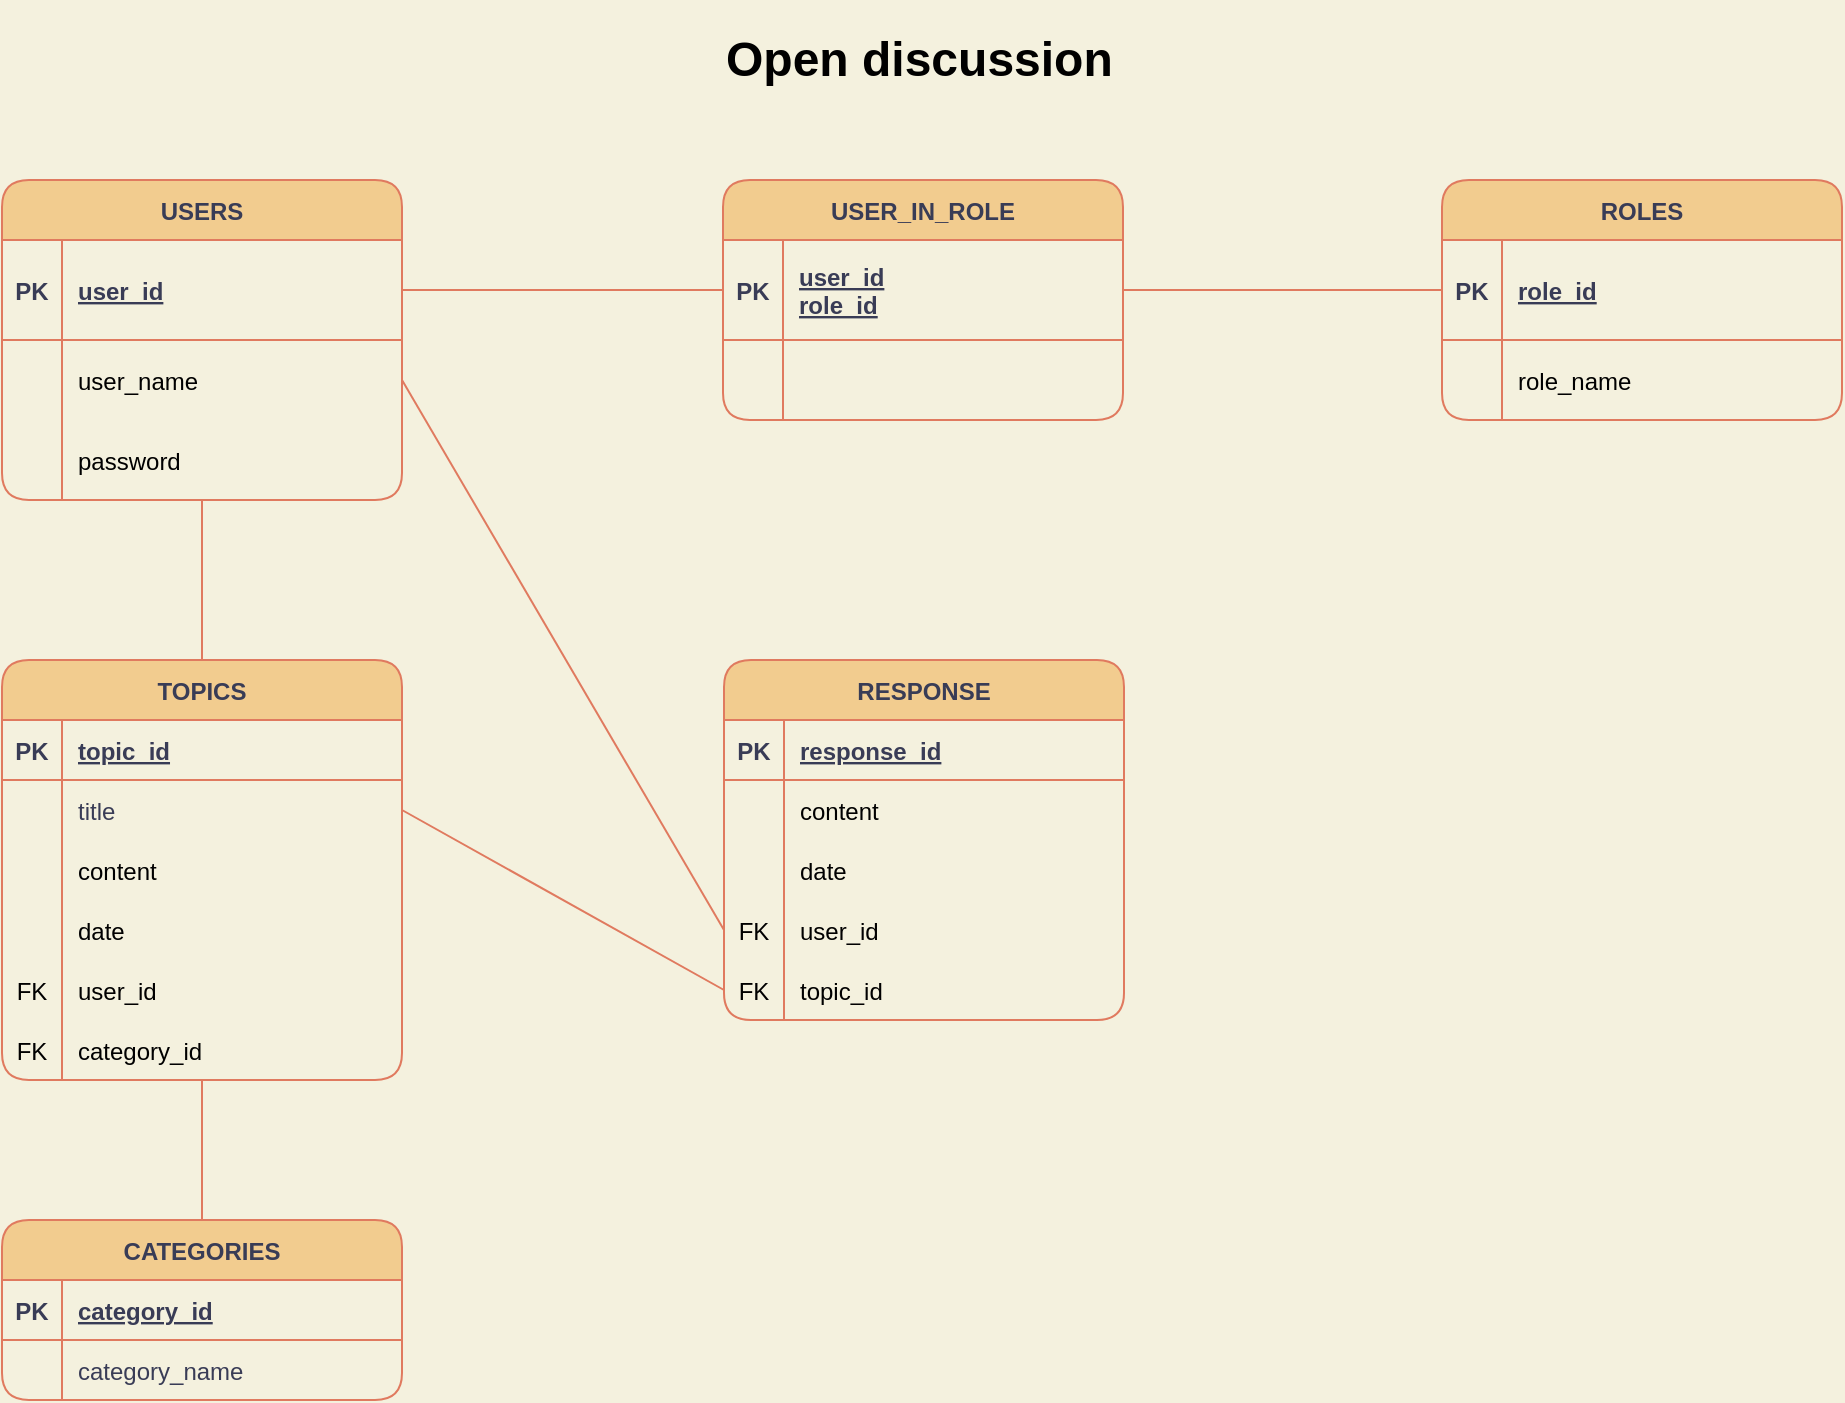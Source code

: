 <mxfile version="20.5.1" type="device"><diagram id="qXuLhl9tOFQO3aDbmzbr" name="Page-1"><mxGraphModel dx="1662" dy="754" grid="1" gridSize="10" guides="1" tooltips="1" connect="1" arrows="1" fold="1" page="1" pageScale="1" pageWidth="1169" pageHeight="827" background="#F4F1DE" math="0" shadow="0"><root><mxCell id="0"/><mxCell id="1" parent="0"/><mxCell id="fThBF55E7f4wpNq5F5nB-1" value="USERS" style="shape=table;startSize=30;container=1;collapsible=1;childLayout=tableLayout;fixedRows=1;rowLines=0;fontStyle=1;align=center;resizeLast=1;shadow=0;rounded=1;sketch=0;swimlaneLine=1;fillColor=#F2CC8F;strokeColor=#E07A5F;fontColor=#393C56;" parent="1" vertex="1"><mxGeometry x="120" y="120" width="200" height="160" as="geometry"/></mxCell><mxCell id="fThBF55E7f4wpNq5F5nB-2" value="" style="shape=tableRow;horizontal=0;startSize=0;swimlaneHead=0;swimlaneBody=0;fillColor=none;collapsible=0;dropTarget=0;points=[[0,0.5],[1,0.5]];portConstraint=eastwest;top=0;left=0;right=0;bottom=1;strokeColor=#E07A5F;fontColor=#393C56;rounded=1;" parent="fThBF55E7f4wpNq5F5nB-1" vertex="1"><mxGeometry y="30" width="200" height="50" as="geometry"/></mxCell><mxCell id="fThBF55E7f4wpNq5F5nB-3" value="PK" style="shape=partialRectangle;connectable=0;fillColor=none;top=0;left=0;bottom=0;right=0;fontStyle=1;overflow=hidden;strokeColor=#E07A5F;fontColor=#393C56;rounded=1;" parent="fThBF55E7f4wpNq5F5nB-2" vertex="1"><mxGeometry width="30" height="50" as="geometry"><mxRectangle width="30" height="50" as="alternateBounds"/></mxGeometry></mxCell><mxCell id="fThBF55E7f4wpNq5F5nB-4" value="user_id" style="shape=partialRectangle;connectable=0;fillColor=none;top=0;left=0;bottom=0;right=0;align=left;spacingLeft=6;fontStyle=5;overflow=hidden;strokeColor=#E07A5F;fontColor=#393C56;rounded=1;" parent="fThBF55E7f4wpNq5F5nB-2" vertex="1"><mxGeometry x="30" width="170" height="50" as="geometry"><mxRectangle width="170" height="50" as="alternateBounds"/></mxGeometry></mxCell><mxCell id="p-p4Y5tttD5sGhRP0IYy-6" value="" style="shape=tableRow;horizontal=0;startSize=0;swimlaneHead=0;swimlaneBody=0;fillColor=none;collapsible=0;dropTarget=0;points=[[0,0.5],[1,0.5]];portConstraint=eastwest;top=0;left=0;right=0;bottom=0;" vertex="1" parent="fThBF55E7f4wpNq5F5nB-1"><mxGeometry y="80" width="200" height="40" as="geometry"/></mxCell><mxCell id="p-p4Y5tttD5sGhRP0IYy-7" value="" style="shape=partialRectangle;connectable=0;fillColor=none;top=0;left=0;bottom=0;right=0;editable=1;overflow=hidden;" vertex="1" parent="p-p4Y5tttD5sGhRP0IYy-6"><mxGeometry width="30" height="40" as="geometry"><mxRectangle width="30" height="40" as="alternateBounds"/></mxGeometry></mxCell><mxCell id="p-p4Y5tttD5sGhRP0IYy-8" value="user_name" style="shape=partialRectangle;connectable=0;fillColor=none;top=0;left=0;bottom=0;right=0;align=left;spacingLeft=6;overflow=hidden;" vertex="1" parent="p-p4Y5tttD5sGhRP0IYy-6"><mxGeometry x="30" width="170" height="40" as="geometry"><mxRectangle width="170" height="40" as="alternateBounds"/></mxGeometry></mxCell><mxCell id="p-p4Y5tttD5sGhRP0IYy-14" value="" style="shape=tableRow;horizontal=0;startSize=0;swimlaneHead=0;swimlaneBody=0;fillColor=none;collapsible=0;dropTarget=0;points=[[0,0.5],[1,0.5]];portConstraint=eastwest;top=0;left=0;right=0;bottom=0;" vertex="1" parent="fThBF55E7f4wpNq5F5nB-1"><mxGeometry y="120" width="200" height="40" as="geometry"/></mxCell><mxCell id="p-p4Y5tttD5sGhRP0IYy-15" value="" style="shape=partialRectangle;connectable=0;fillColor=none;top=0;left=0;bottom=0;right=0;editable=1;overflow=hidden;" vertex="1" parent="p-p4Y5tttD5sGhRP0IYy-14"><mxGeometry width="30" height="40" as="geometry"><mxRectangle width="30" height="40" as="alternateBounds"/></mxGeometry></mxCell><mxCell id="p-p4Y5tttD5sGhRP0IYy-16" value="password" style="shape=partialRectangle;connectable=0;fillColor=none;top=0;left=0;bottom=0;right=0;align=left;spacingLeft=6;overflow=hidden;" vertex="1" parent="p-p4Y5tttD5sGhRP0IYy-14"><mxGeometry x="30" width="170" height="40" as="geometry"><mxRectangle width="170" height="40" as="alternateBounds"/></mxGeometry></mxCell><mxCell id="fThBF55E7f4wpNq5F5nB-14" value="ROLES" style="shape=table;startSize=30;container=1;collapsible=1;childLayout=tableLayout;fixedRows=1;rowLines=0;fontStyle=1;align=center;resizeLast=1;shadow=0;rounded=1;sketch=0;swimlaneLine=1;fillColor=#F2CC8F;strokeColor=#E07A5F;fontColor=#393C56;" parent="1" vertex="1"><mxGeometry x="840" y="120" width="200" height="120" as="geometry"/></mxCell><mxCell id="fThBF55E7f4wpNq5F5nB-15" value="" style="shape=tableRow;horizontal=0;startSize=0;swimlaneHead=0;swimlaneBody=0;fillColor=none;collapsible=0;dropTarget=0;points=[[0,0.5],[1,0.5]];portConstraint=eastwest;top=0;left=0;right=0;bottom=1;strokeColor=#E07A5F;fontColor=#393C56;rounded=1;" parent="fThBF55E7f4wpNq5F5nB-14" vertex="1"><mxGeometry y="30" width="200" height="50" as="geometry"/></mxCell><mxCell id="fThBF55E7f4wpNq5F5nB-16" value="PK" style="shape=partialRectangle;connectable=0;fillColor=none;top=0;left=0;bottom=0;right=0;fontStyle=1;overflow=hidden;strokeColor=#E07A5F;fontColor=#393C56;rounded=1;" parent="fThBF55E7f4wpNq5F5nB-15" vertex="1"><mxGeometry width="30" height="50" as="geometry"><mxRectangle width="30" height="50" as="alternateBounds"/></mxGeometry></mxCell><mxCell id="fThBF55E7f4wpNq5F5nB-17" value="role_id" style="shape=partialRectangle;connectable=0;fillColor=none;top=0;left=0;bottom=0;right=0;align=left;spacingLeft=6;fontStyle=5;overflow=hidden;strokeColor=#E07A5F;fontColor=#393C56;rounded=1;" parent="fThBF55E7f4wpNq5F5nB-15" vertex="1"><mxGeometry x="30" width="170" height="50" as="geometry"><mxRectangle width="170" height="50" as="alternateBounds"/></mxGeometry></mxCell><mxCell id="p-p4Y5tttD5sGhRP0IYy-10" value="" style="shape=tableRow;horizontal=0;startSize=0;swimlaneHead=0;swimlaneBody=0;fillColor=none;collapsible=0;dropTarget=0;points=[[0,0.5],[1,0.5]];portConstraint=eastwest;top=0;left=0;right=0;bottom=0;" vertex="1" parent="fThBF55E7f4wpNq5F5nB-14"><mxGeometry y="80" width="200" height="40" as="geometry"/></mxCell><mxCell id="p-p4Y5tttD5sGhRP0IYy-11" value="" style="shape=partialRectangle;connectable=0;fillColor=none;top=0;left=0;bottom=0;right=0;editable=1;overflow=hidden;" vertex="1" parent="p-p4Y5tttD5sGhRP0IYy-10"><mxGeometry width="30" height="40" as="geometry"><mxRectangle width="30" height="40" as="alternateBounds"/></mxGeometry></mxCell><mxCell id="p-p4Y5tttD5sGhRP0IYy-12" value="role_name" style="shape=partialRectangle;connectable=0;fillColor=none;top=0;left=0;bottom=0;right=0;align=left;spacingLeft=6;overflow=hidden;" vertex="1" parent="p-p4Y5tttD5sGhRP0IYy-10"><mxGeometry x="30" width="170" height="40" as="geometry"><mxRectangle width="170" height="40" as="alternateBounds"/></mxGeometry></mxCell><mxCell id="fThBF55E7f4wpNq5F5nB-27" value="TOPICS" style="shape=table;startSize=30;container=1;collapsible=1;childLayout=tableLayout;fixedRows=1;rowLines=0;fontStyle=1;align=center;resizeLast=1;shadow=0;rounded=1;sketch=0;swimlaneLine=1;fillColor=#F2CC8F;strokeColor=#E07A5F;fontColor=#393C56;" parent="1" vertex="1"><mxGeometry x="120" y="360" width="200" height="210" as="geometry"/></mxCell><mxCell id="fThBF55E7f4wpNq5F5nB-28" value="" style="shape=tableRow;horizontal=0;startSize=0;swimlaneHead=0;swimlaneBody=0;fillColor=none;collapsible=0;dropTarget=0;points=[[0,0.5],[1,0.5]];portConstraint=eastwest;top=0;left=0;right=0;bottom=1;strokeColor=#E07A5F;fontColor=#393C56;rounded=1;" parent="fThBF55E7f4wpNq5F5nB-27" vertex="1"><mxGeometry y="30" width="200" height="30" as="geometry"/></mxCell><mxCell id="fThBF55E7f4wpNq5F5nB-29" value="PK" style="shape=partialRectangle;connectable=0;fillColor=none;top=0;left=0;bottom=0;right=0;fontStyle=1;overflow=hidden;strokeColor=#E07A5F;fontColor=#393C56;rounded=1;" parent="fThBF55E7f4wpNq5F5nB-28" vertex="1"><mxGeometry width="30" height="30" as="geometry"><mxRectangle width="30" height="30" as="alternateBounds"/></mxGeometry></mxCell><mxCell id="fThBF55E7f4wpNq5F5nB-30" value="topic_id" style="shape=partialRectangle;connectable=0;fillColor=none;top=0;left=0;bottom=0;right=0;align=left;spacingLeft=6;fontStyle=5;overflow=hidden;strokeColor=#E07A5F;fontColor=#393C56;rounded=1;" parent="fThBF55E7f4wpNq5F5nB-28" vertex="1"><mxGeometry x="30" width="170" height="30" as="geometry"><mxRectangle width="170" height="30" as="alternateBounds"/></mxGeometry></mxCell><mxCell id="fThBF55E7f4wpNq5F5nB-37" value="" style="shape=tableRow;horizontal=0;startSize=0;swimlaneHead=0;swimlaneBody=0;fillColor=none;collapsible=0;dropTarget=0;points=[[0,0.5],[1,0.5]];portConstraint=eastwest;top=0;left=0;right=0;bottom=0;strokeColor=#E07A5F;fontColor=#393C56;rounded=1;" parent="fThBF55E7f4wpNq5F5nB-27" vertex="1"><mxGeometry y="60" width="200" height="30" as="geometry"/></mxCell><mxCell id="fThBF55E7f4wpNq5F5nB-38" value="" style="shape=partialRectangle;connectable=0;fillColor=none;top=0;left=0;bottom=0;right=0;editable=1;overflow=hidden;strokeColor=#E07A5F;fontColor=#393C56;rounded=1;" parent="fThBF55E7f4wpNq5F5nB-37" vertex="1"><mxGeometry width="30" height="30" as="geometry"><mxRectangle width="30" height="30" as="alternateBounds"/></mxGeometry></mxCell><mxCell id="fThBF55E7f4wpNq5F5nB-39" value="title" style="shape=partialRectangle;connectable=0;fillColor=none;top=0;left=0;bottom=0;right=0;align=left;spacingLeft=6;overflow=hidden;strokeColor=#E07A5F;fontColor=#393C56;rounded=1;" parent="fThBF55E7f4wpNq5F5nB-37" vertex="1"><mxGeometry x="30" width="170" height="30" as="geometry"><mxRectangle width="170" height="30" as="alternateBounds"/></mxGeometry></mxCell><mxCell id="p-p4Y5tttD5sGhRP0IYy-42" value="" style="shape=tableRow;horizontal=0;startSize=0;swimlaneHead=0;swimlaneBody=0;fillColor=none;collapsible=0;dropTarget=0;points=[[0,0.5],[1,0.5]];portConstraint=eastwest;top=0;left=0;right=0;bottom=0;" vertex="1" parent="fThBF55E7f4wpNq5F5nB-27"><mxGeometry y="90" width="200" height="30" as="geometry"/></mxCell><mxCell id="p-p4Y5tttD5sGhRP0IYy-43" value="" style="shape=partialRectangle;connectable=0;fillColor=none;top=0;left=0;bottom=0;right=0;editable=1;overflow=hidden;" vertex="1" parent="p-p4Y5tttD5sGhRP0IYy-42"><mxGeometry width="30" height="30" as="geometry"><mxRectangle width="30" height="30" as="alternateBounds"/></mxGeometry></mxCell><mxCell id="p-p4Y5tttD5sGhRP0IYy-44" value="content" style="shape=partialRectangle;connectable=0;fillColor=none;top=0;left=0;bottom=0;right=0;align=left;spacingLeft=6;overflow=hidden;" vertex="1" parent="p-p4Y5tttD5sGhRP0IYy-42"><mxGeometry x="30" width="170" height="30" as="geometry"><mxRectangle width="170" height="30" as="alternateBounds"/></mxGeometry></mxCell><mxCell id="p-p4Y5tttD5sGhRP0IYy-46" value="" style="shape=tableRow;horizontal=0;startSize=0;swimlaneHead=0;swimlaneBody=0;fillColor=none;collapsible=0;dropTarget=0;points=[[0,0.5],[1,0.5]];portConstraint=eastwest;top=0;left=0;right=0;bottom=0;" vertex="1" parent="fThBF55E7f4wpNq5F5nB-27"><mxGeometry y="120" width="200" height="30" as="geometry"/></mxCell><mxCell id="p-p4Y5tttD5sGhRP0IYy-47" value="" style="shape=partialRectangle;connectable=0;fillColor=none;top=0;left=0;bottom=0;right=0;editable=1;overflow=hidden;" vertex="1" parent="p-p4Y5tttD5sGhRP0IYy-46"><mxGeometry width="30" height="30" as="geometry"><mxRectangle width="30" height="30" as="alternateBounds"/></mxGeometry></mxCell><mxCell id="p-p4Y5tttD5sGhRP0IYy-48" value="date" style="shape=partialRectangle;connectable=0;fillColor=none;top=0;left=0;bottom=0;right=0;align=left;spacingLeft=6;overflow=hidden;" vertex="1" parent="p-p4Y5tttD5sGhRP0IYy-46"><mxGeometry x="30" width="170" height="30" as="geometry"><mxRectangle width="170" height="30" as="alternateBounds"/></mxGeometry></mxCell><mxCell id="p-p4Y5tttD5sGhRP0IYy-54" value="" style="shape=tableRow;horizontal=0;startSize=0;swimlaneHead=0;swimlaneBody=0;fillColor=none;collapsible=0;dropTarget=0;points=[[0,0.5],[1,0.5]];portConstraint=eastwest;top=0;left=0;right=0;bottom=0;" vertex="1" parent="fThBF55E7f4wpNq5F5nB-27"><mxGeometry y="150" width="200" height="30" as="geometry"/></mxCell><mxCell id="p-p4Y5tttD5sGhRP0IYy-55" value="FK" style="shape=partialRectangle;connectable=0;fillColor=none;top=0;left=0;bottom=0;right=0;fontStyle=0;overflow=hidden;" vertex="1" parent="p-p4Y5tttD5sGhRP0IYy-54"><mxGeometry width="30" height="30" as="geometry"><mxRectangle width="30" height="30" as="alternateBounds"/></mxGeometry></mxCell><mxCell id="p-p4Y5tttD5sGhRP0IYy-56" value="user_id" style="shape=partialRectangle;connectable=0;fillColor=none;top=0;left=0;bottom=0;right=0;align=left;spacingLeft=6;fontStyle=0;overflow=hidden;" vertex="1" parent="p-p4Y5tttD5sGhRP0IYy-54"><mxGeometry x="30" width="170" height="30" as="geometry"><mxRectangle width="170" height="30" as="alternateBounds"/></mxGeometry></mxCell><mxCell id="p-p4Y5tttD5sGhRP0IYy-58" value="" style="shape=tableRow;horizontal=0;startSize=0;swimlaneHead=0;swimlaneBody=0;fillColor=none;collapsible=0;dropTarget=0;points=[[0,0.5],[1,0.5]];portConstraint=eastwest;top=0;left=0;right=0;bottom=0;" vertex="1" parent="fThBF55E7f4wpNq5F5nB-27"><mxGeometry y="180" width="200" height="30" as="geometry"/></mxCell><mxCell id="p-p4Y5tttD5sGhRP0IYy-59" value="FK" style="shape=partialRectangle;connectable=0;fillColor=none;top=0;left=0;bottom=0;right=0;fontStyle=0;overflow=hidden;" vertex="1" parent="p-p4Y5tttD5sGhRP0IYy-58"><mxGeometry width="30" height="30" as="geometry"><mxRectangle width="30" height="30" as="alternateBounds"/></mxGeometry></mxCell><mxCell id="p-p4Y5tttD5sGhRP0IYy-60" value="category_id" style="shape=partialRectangle;connectable=0;fillColor=none;top=0;left=0;bottom=0;right=0;align=left;spacingLeft=6;fontStyle=0;overflow=hidden;" vertex="1" parent="p-p4Y5tttD5sGhRP0IYy-58"><mxGeometry x="30" width="170" height="30" as="geometry"><mxRectangle width="170" height="30" as="alternateBounds"/></mxGeometry></mxCell><mxCell id="fThBF55E7f4wpNq5F5nB-40" value="CATEGORIES" style="shape=table;startSize=30;container=1;collapsible=1;childLayout=tableLayout;fixedRows=1;rowLines=0;fontStyle=1;align=center;resizeLast=1;shadow=0;rounded=1;sketch=0;swimlaneLine=1;fillColor=#F2CC8F;strokeColor=#E07A5F;fontColor=#393C56;" parent="1" vertex="1"><mxGeometry x="120" y="640" width="200" height="90" as="geometry"/></mxCell><mxCell id="fThBF55E7f4wpNq5F5nB-41" value="" style="shape=tableRow;horizontal=0;startSize=0;swimlaneHead=0;swimlaneBody=0;fillColor=none;collapsible=0;dropTarget=0;points=[[0,0.5],[1,0.5]];portConstraint=eastwest;top=0;left=0;right=0;bottom=1;strokeColor=#E07A5F;fontColor=#393C56;rounded=1;" parent="fThBF55E7f4wpNq5F5nB-40" vertex="1"><mxGeometry y="30" width="200" height="30" as="geometry"/></mxCell><mxCell id="fThBF55E7f4wpNq5F5nB-42" value="PK" style="shape=partialRectangle;connectable=0;fillColor=none;top=0;left=0;bottom=0;right=0;fontStyle=1;overflow=hidden;strokeColor=#E07A5F;fontColor=#393C56;rounded=1;" parent="fThBF55E7f4wpNq5F5nB-41" vertex="1"><mxGeometry width="30" height="30" as="geometry"><mxRectangle width="30" height="30" as="alternateBounds"/></mxGeometry></mxCell><mxCell id="fThBF55E7f4wpNq5F5nB-43" value="category_id" style="shape=partialRectangle;connectable=0;fillColor=none;top=0;left=0;bottom=0;right=0;align=left;spacingLeft=6;fontStyle=5;overflow=hidden;strokeColor=#E07A5F;fontColor=#393C56;rounded=1;" parent="fThBF55E7f4wpNq5F5nB-41" vertex="1"><mxGeometry x="30" width="170" height="30" as="geometry"><mxRectangle width="170" height="30" as="alternateBounds"/></mxGeometry></mxCell><mxCell id="fThBF55E7f4wpNq5F5nB-50" value="" style="shape=tableRow;horizontal=0;startSize=0;swimlaneHead=0;swimlaneBody=0;fillColor=none;collapsible=0;dropTarget=0;points=[[0,0.5],[1,0.5]];portConstraint=eastwest;top=0;left=0;right=0;bottom=0;strokeColor=#E07A5F;fontColor=#393C56;rounded=1;" parent="fThBF55E7f4wpNq5F5nB-40" vertex="1"><mxGeometry y="60" width="200" height="30" as="geometry"/></mxCell><mxCell id="fThBF55E7f4wpNq5F5nB-51" value="" style="shape=partialRectangle;connectable=0;fillColor=none;top=0;left=0;bottom=0;right=0;editable=1;overflow=hidden;strokeColor=#E07A5F;fontColor=#393C56;rounded=1;" parent="fThBF55E7f4wpNq5F5nB-50" vertex="1"><mxGeometry width="30" height="30" as="geometry"><mxRectangle width="30" height="30" as="alternateBounds"/></mxGeometry></mxCell><mxCell id="fThBF55E7f4wpNq5F5nB-52" value="category_name" style="shape=partialRectangle;connectable=0;fillColor=none;top=0;left=0;bottom=0;right=0;align=left;spacingLeft=6;overflow=hidden;strokeColor=#E07A5F;fontColor=#393C56;rounded=1;" parent="fThBF55E7f4wpNq5F5nB-50" vertex="1"><mxGeometry x="30" width="170" height="30" as="geometry"><mxRectangle width="170" height="30" as="alternateBounds"/></mxGeometry></mxCell><mxCell id="fThBF55E7f4wpNq5F5nB-53" value="RESPONSE" style="shape=table;startSize=30;container=1;collapsible=1;childLayout=tableLayout;fixedRows=1;rowLines=0;fontStyle=1;align=center;resizeLast=1;shadow=0;rounded=1;sketch=0;swimlaneLine=1;fillColor=#F2CC8F;strokeColor=#E07A5F;fontColor=#393C56;" parent="1" vertex="1"><mxGeometry x="481" y="360" width="200" height="180" as="geometry"/></mxCell><mxCell id="fThBF55E7f4wpNq5F5nB-54" value="" style="shape=tableRow;horizontal=0;startSize=0;swimlaneHead=0;swimlaneBody=0;fillColor=none;collapsible=0;dropTarget=0;points=[[0,0.5],[1,0.5]];portConstraint=eastwest;top=0;left=0;right=0;bottom=1;strokeColor=#E07A5F;fontColor=#393C56;rounded=1;" parent="fThBF55E7f4wpNq5F5nB-53" vertex="1"><mxGeometry y="30" width="200" height="30" as="geometry"/></mxCell><mxCell id="fThBF55E7f4wpNq5F5nB-55" value="PK" style="shape=partialRectangle;connectable=0;fillColor=none;top=0;left=0;bottom=0;right=0;fontStyle=1;overflow=hidden;strokeColor=#E07A5F;fontColor=#393C56;rounded=1;" parent="fThBF55E7f4wpNq5F5nB-54" vertex="1"><mxGeometry width="30" height="30" as="geometry"><mxRectangle width="30" height="30" as="alternateBounds"/></mxGeometry></mxCell><mxCell id="fThBF55E7f4wpNq5F5nB-56" value="response_id" style="shape=partialRectangle;connectable=0;fillColor=none;top=0;left=0;bottom=0;right=0;align=left;spacingLeft=6;fontStyle=5;overflow=hidden;strokeColor=#E07A5F;fontColor=#393C56;rounded=1;" parent="fThBF55E7f4wpNq5F5nB-54" vertex="1"><mxGeometry x="30" width="170" height="30" as="geometry"><mxRectangle width="170" height="30" as="alternateBounds"/></mxGeometry></mxCell><mxCell id="p-p4Y5tttD5sGhRP0IYy-18" value="" style="shape=tableRow;horizontal=0;startSize=0;swimlaneHead=0;swimlaneBody=0;fillColor=none;collapsible=0;dropTarget=0;points=[[0,0.5],[1,0.5]];portConstraint=eastwest;top=0;left=0;right=0;bottom=0;" vertex="1" parent="fThBF55E7f4wpNq5F5nB-53"><mxGeometry y="60" width="200" height="30" as="geometry"/></mxCell><mxCell id="p-p4Y5tttD5sGhRP0IYy-19" value="" style="shape=partialRectangle;connectable=0;fillColor=none;top=0;left=0;bottom=0;right=0;editable=1;overflow=hidden;" vertex="1" parent="p-p4Y5tttD5sGhRP0IYy-18"><mxGeometry width="30" height="30" as="geometry"><mxRectangle width="30" height="30" as="alternateBounds"/></mxGeometry></mxCell><mxCell id="p-p4Y5tttD5sGhRP0IYy-20" value="content" style="shape=partialRectangle;connectable=0;fillColor=none;top=0;left=0;bottom=0;right=0;align=left;spacingLeft=6;overflow=hidden;" vertex="1" parent="p-p4Y5tttD5sGhRP0IYy-18"><mxGeometry x="30" width="170" height="30" as="geometry"><mxRectangle width="170" height="30" as="alternateBounds"/></mxGeometry></mxCell><mxCell id="p-p4Y5tttD5sGhRP0IYy-22" value="" style="shape=tableRow;horizontal=0;startSize=0;swimlaneHead=0;swimlaneBody=0;fillColor=none;collapsible=0;dropTarget=0;points=[[0,0.5],[1,0.5]];portConstraint=eastwest;top=0;left=0;right=0;bottom=0;" vertex="1" parent="fThBF55E7f4wpNq5F5nB-53"><mxGeometry y="90" width="200" height="30" as="geometry"/></mxCell><mxCell id="p-p4Y5tttD5sGhRP0IYy-23" value="" style="shape=partialRectangle;connectable=0;fillColor=none;top=0;left=0;bottom=0;right=0;editable=1;overflow=hidden;" vertex="1" parent="p-p4Y5tttD5sGhRP0IYy-22"><mxGeometry width="30" height="30" as="geometry"><mxRectangle width="30" height="30" as="alternateBounds"/></mxGeometry></mxCell><mxCell id="p-p4Y5tttD5sGhRP0IYy-24" value="date" style="shape=partialRectangle;connectable=0;fillColor=none;top=0;left=0;bottom=0;right=0;align=left;spacingLeft=6;overflow=hidden;" vertex="1" parent="p-p4Y5tttD5sGhRP0IYy-22"><mxGeometry x="30" width="170" height="30" as="geometry"><mxRectangle width="170" height="30" as="alternateBounds"/></mxGeometry></mxCell><mxCell id="p-p4Y5tttD5sGhRP0IYy-26" value="" style="shape=tableRow;horizontal=0;startSize=0;swimlaneHead=0;swimlaneBody=0;fillColor=none;collapsible=0;dropTarget=0;points=[[0,0.5],[1,0.5]];portConstraint=eastwest;top=0;left=0;right=0;bottom=0;" vertex="1" parent="fThBF55E7f4wpNq5F5nB-53"><mxGeometry y="120" width="200" height="30" as="geometry"/></mxCell><mxCell id="p-p4Y5tttD5sGhRP0IYy-27" value="FK" style="shape=partialRectangle;connectable=0;fillColor=none;top=0;left=0;bottom=0;right=0;fontStyle=0;overflow=hidden;" vertex="1" parent="p-p4Y5tttD5sGhRP0IYy-26"><mxGeometry width="30" height="30" as="geometry"><mxRectangle width="30" height="30" as="alternateBounds"/></mxGeometry></mxCell><mxCell id="p-p4Y5tttD5sGhRP0IYy-28" value="user_id" style="shape=partialRectangle;connectable=0;fillColor=none;top=0;left=0;bottom=0;right=0;align=left;spacingLeft=6;fontStyle=0;overflow=hidden;" vertex="1" parent="p-p4Y5tttD5sGhRP0IYy-26"><mxGeometry x="30" width="170" height="30" as="geometry"><mxRectangle width="170" height="30" as="alternateBounds"/></mxGeometry></mxCell><mxCell id="p-p4Y5tttD5sGhRP0IYy-30" value="" style="shape=tableRow;horizontal=0;startSize=0;swimlaneHead=0;swimlaneBody=0;fillColor=none;collapsible=0;dropTarget=0;points=[[0,0.5],[1,0.5]];portConstraint=eastwest;top=0;left=0;right=0;bottom=0;" vertex="1" parent="fThBF55E7f4wpNq5F5nB-53"><mxGeometry y="150" width="200" height="30" as="geometry"/></mxCell><mxCell id="p-p4Y5tttD5sGhRP0IYy-31" value="FK" style="shape=partialRectangle;connectable=0;fillColor=none;top=0;left=0;bottom=0;right=0;fontStyle=0;overflow=hidden;" vertex="1" parent="p-p4Y5tttD5sGhRP0IYy-30"><mxGeometry width="30" height="30" as="geometry"><mxRectangle width="30" height="30" as="alternateBounds"/></mxGeometry></mxCell><mxCell id="p-p4Y5tttD5sGhRP0IYy-32" value="topic_id" style="shape=partialRectangle;connectable=0;fillColor=none;top=0;left=0;bottom=0;right=0;align=left;spacingLeft=6;fontStyle=0;overflow=hidden;" vertex="1" parent="p-p4Y5tttD5sGhRP0IYy-30"><mxGeometry x="30" width="170" height="30" as="geometry"><mxRectangle width="170" height="30" as="alternateBounds"/></mxGeometry></mxCell><mxCell id="fThBF55E7f4wpNq5F5nB-68" value="" style="endArrow=none;html=1;rounded=0;strokeColor=#E07A5F;fontFamily=Helvetica;fontSize=12;fontColor=#393C56;startSize=30;fillColor=#F2CC8F;entryX=0;entryY=0.5;entryDx=0;entryDy=0;exitX=1;exitY=0.5;exitDx=0;exitDy=0;exitPerimeter=0;" parent="1" source="fThBF55E7f4wpNq5F5nB-2" target="p-p4Y5tttD5sGhRP0IYy-34" edge="1"><mxGeometry relative="1" as="geometry"><mxPoint x="317" y="160" as="sourcePoint"/><mxPoint x="517" y="160" as="targetPoint"/></mxGeometry></mxCell><mxCell id="fThBF55E7f4wpNq5F5nB-74" value="" style="endArrow=none;html=1;rounded=0;strokeColor=#E07A5F;fontFamily=Helvetica;fontSize=12;fontColor=#393C56;startSize=30;fillColor=#F2CC8F;entryX=0;entryY=0.5;entryDx=0;entryDy=0;exitX=1;exitY=0.5;exitDx=0;exitDy=0;" parent="1" target="p-p4Y5tttD5sGhRP0IYy-26" edge="1" source="p-p4Y5tttD5sGhRP0IYy-6"><mxGeometry relative="1" as="geometry"><mxPoint x="317" y="225" as="sourcePoint"/><mxPoint x="537" y="330" as="targetPoint"/></mxGeometry></mxCell><mxCell id="fThBF55E7f4wpNq5F5nB-77" value="" style="endArrow=none;html=1;rounded=0;strokeColor=#E07A5F;fontFamily=Helvetica;fontSize=12;fontColor=#393C56;startSize=30;fillColor=#F2CC8F;entryX=0;entryY=0.5;entryDx=0;entryDy=0;exitX=1;exitY=0.5;exitDx=0;exitDy=0;" parent="1" target="p-p4Y5tttD5sGhRP0IYy-30" edge="1" source="fThBF55E7f4wpNq5F5nB-37"><mxGeometry relative="1" as="geometry"><mxPoint x="317" y="435" as="sourcePoint"/><mxPoint x="557" y="495" as="targetPoint"/></mxGeometry></mxCell><mxCell id="fThBF55E7f4wpNq5F5nB-80" value="" style="endArrow=none;html=1;rounded=0;strokeColor=#E07A5F;fontFamily=Helvetica;fontSize=12;fontColor=#393C56;startSize=30;fillColor=#F2CC8F;entryX=0.5;entryY=0;entryDx=0;entryDy=0;exitX=0.5;exitY=1;exitDx=0;exitDy=0;" parent="1" source="fThBF55E7f4wpNq5F5nB-1" target="fThBF55E7f4wpNq5F5nB-27" edge="1"><mxGeometry relative="1" as="geometry"><mxPoint x="197" y="320" as="sourcePoint"/><mxPoint x="437" y="320" as="targetPoint"/></mxGeometry></mxCell><mxCell id="fThBF55E7f4wpNq5F5nB-86" value="" style="endArrow=none;html=1;rounded=0;strokeColor=#E07A5F;fontFamily=Helvetica;fontSize=12;fontColor=#393C56;startSize=30;fillColor=#F2CC8F;entryX=0.5;entryY=0;entryDx=0;entryDy=0;exitX=0.5;exitY=1;exitDx=0;exitDy=0;" parent="1" source="fThBF55E7f4wpNq5F5nB-27" target="fThBF55E7f4wpNq5F5nB-40" edge="1"><mxGeometry relative="1" as="geometry"><mxPoint x="337" y="530" as="sourcePoint"/><mxPoint x="337" y="610" as="targetPoint"/></mxGeometry></mxCell><mxCell id="p-p4Y5tttD5sGhRP0IYy-33" value="USER_IN_ROLE" style="shape=table;startSize=30;container=1;collapsible=1;childLayout=tableLayout;fixedRows=1;rowLines=0;fontStyle=1;align=center;resizeLast=1;shadow=0;rounded=1;sketch=0;swimlaneLine=1;fillColor=#F2CC8F;strokeColor=#E07A5F;fontColor=#393C56;" vertex="1" parent="1"><mxGeometry x="480.5" y="120" width="200" height="120" as="geometry"/></mxCell><mxCell id="p-p4Y5tttD5sGhRP0IYy-34" value="" style="shape=tableRow;horizontal=0;startSize=0;swimlaneHead=0;swimlaneBody=0;fillColor=none;collapsible=0;dropTarget=0;points=[[0,0.5],[1,0.5]];portConstraint=eastwest;top=0;left=0;right=0;bottom=1;strokeColor=#E07A5F;fontColor=#393C56;rounded=1;" vertex="1" parent="p-p4Y5tttD5sGhRP0IYy-33"><mxGeometry y="30" width="200" height="50" as="geometry"/></mxCell><mxCell id="p-p4Y5tttD5sGhRP0IYy-35" value="PK" style="shape=partialRectangle;connectable=0;fillColor=none;top=0;left=0;bottom=0;right=0;fontStyle=1;overflow=hidden;strokeColor=#E07A5F;fontColor=#393C56;rounded=1;" vertex="1" parent="p-p4Y5tttD5sGhRP0IYy-34"><mxGeometry width="30" height="50" as="geometry"><mxRectangle width="30" height="50" as="alternateBounds"/></mxGeometry></mxCell><mxCell id="p-p4Y5tttD5sGhRP0IYy-36" value="user_id&#10;role_id" style="shape=partialRectangle;connectable=0;fillColor=none;top=0;left=0;bottom=0;right=0;align=left;spacingLeft=6;fontStyle=5;overflow=hidden;strokeColor=#E07A5F;fontColor=#393C56;rounded=1;" vertex="1" parent="p-p4Y5tttD5sGhRP0IYy-34"><mxGeometry x="30" width="170" height="50" as="geometry"><mxRectangle width="170" height="50" as="alternateBounds"/></mxGeometry></mxCell><mxCell id="p-p4Y5tttD5sGhRP0IYy-37" value="" style="shape=tableRow;horizontal=0;startSize=0;swimlaneHead=0;swimlaneBody=0;fillColor=none;collapsible=0;dropTarget=0;points=[[0,0.5],[1,0.5]];portConstraint=eastwest;top=0;left=0;right=0;bottom=0;" vertex="1" parent="p-p4Y5tttD5sGhRP0IYy-33"><mxGeometry y="80" width="200" height="40" as="geometry"/></mxCell><mxCell id="p-p4Y5tttD5sGhRP0IYy-38" value="" style="shape=partialRectangle;connectable=0;fillColor=none;top=0;left=0;bottom=0;right=0;editable=1;overflow=hidden;" vertex="1" parent="p-p4Y5tttD5sGhRP0IYy-37"><mxGeometry width="30" height="40" as="geometry"><mxRectangle width="30" height="40" as="alternateBounds"/></mxGeometry></mxCell><mxCell id="p-p4Y5tttD5sGhRP0IYy-39" value="" style="shape=partialRectangle;connectable=0;fillColor=none;top=0;left=0;bottom=0;right=0;align=left;spacingLeft=6;overflow=hidden;" vertex="1" parent="p-p4Y5tttD5sGhRP0IYy-37"><mxGeometry x="30" width="170" height="40" as="geometry"><mxRectangle width="170" height="40" as="alternateBounds"/></mxGeometry></mxCell><mxCell id="p-p4Y5tttD5sGhRP0IYy-40" value="" style="endArrow=none;html=1;rounded=0;strokeColor=#E07A5F;fontFamily=Helvetica;fontSize=12;fontColor=#393C56;startSize=30;fillColor=#F2CC8F;entryX=0;entryY=0.5;entryDx=0;entryDy=0;exitX=1;exitY=0.5;exitDx=0;exitDy=0;" edge="1" parent="1" source="p-p4Y5tttD5sGhRP0IYy-34" target="fThBF55E7f4wpNq5F5nB-15"><mxGeometry relative="1" as="geometry"><mxPoint x="777" y="290" as="sourcePoint"/><mxPoint x="1017" y="290" as="targetPoint"/></mxGeometry></mxCell><mxCell id="p-p4Y5tttD5sGhRP0IYy-61" value="&lt;h1&gt;Open discussion&lt;/h1&gt;" style="text;html=1;strokeColor=none;fillColor=none;spacing=5;spacingTop=-20;whiteSpace=wrap;overflow=hidden;rounded=0;" vertex="1" parent="1"><mxGeometry x="476.5" y="40" width="209" height="40" as="geometry"/></mxCell></root></mxGraphModel></diagram></mxfile>